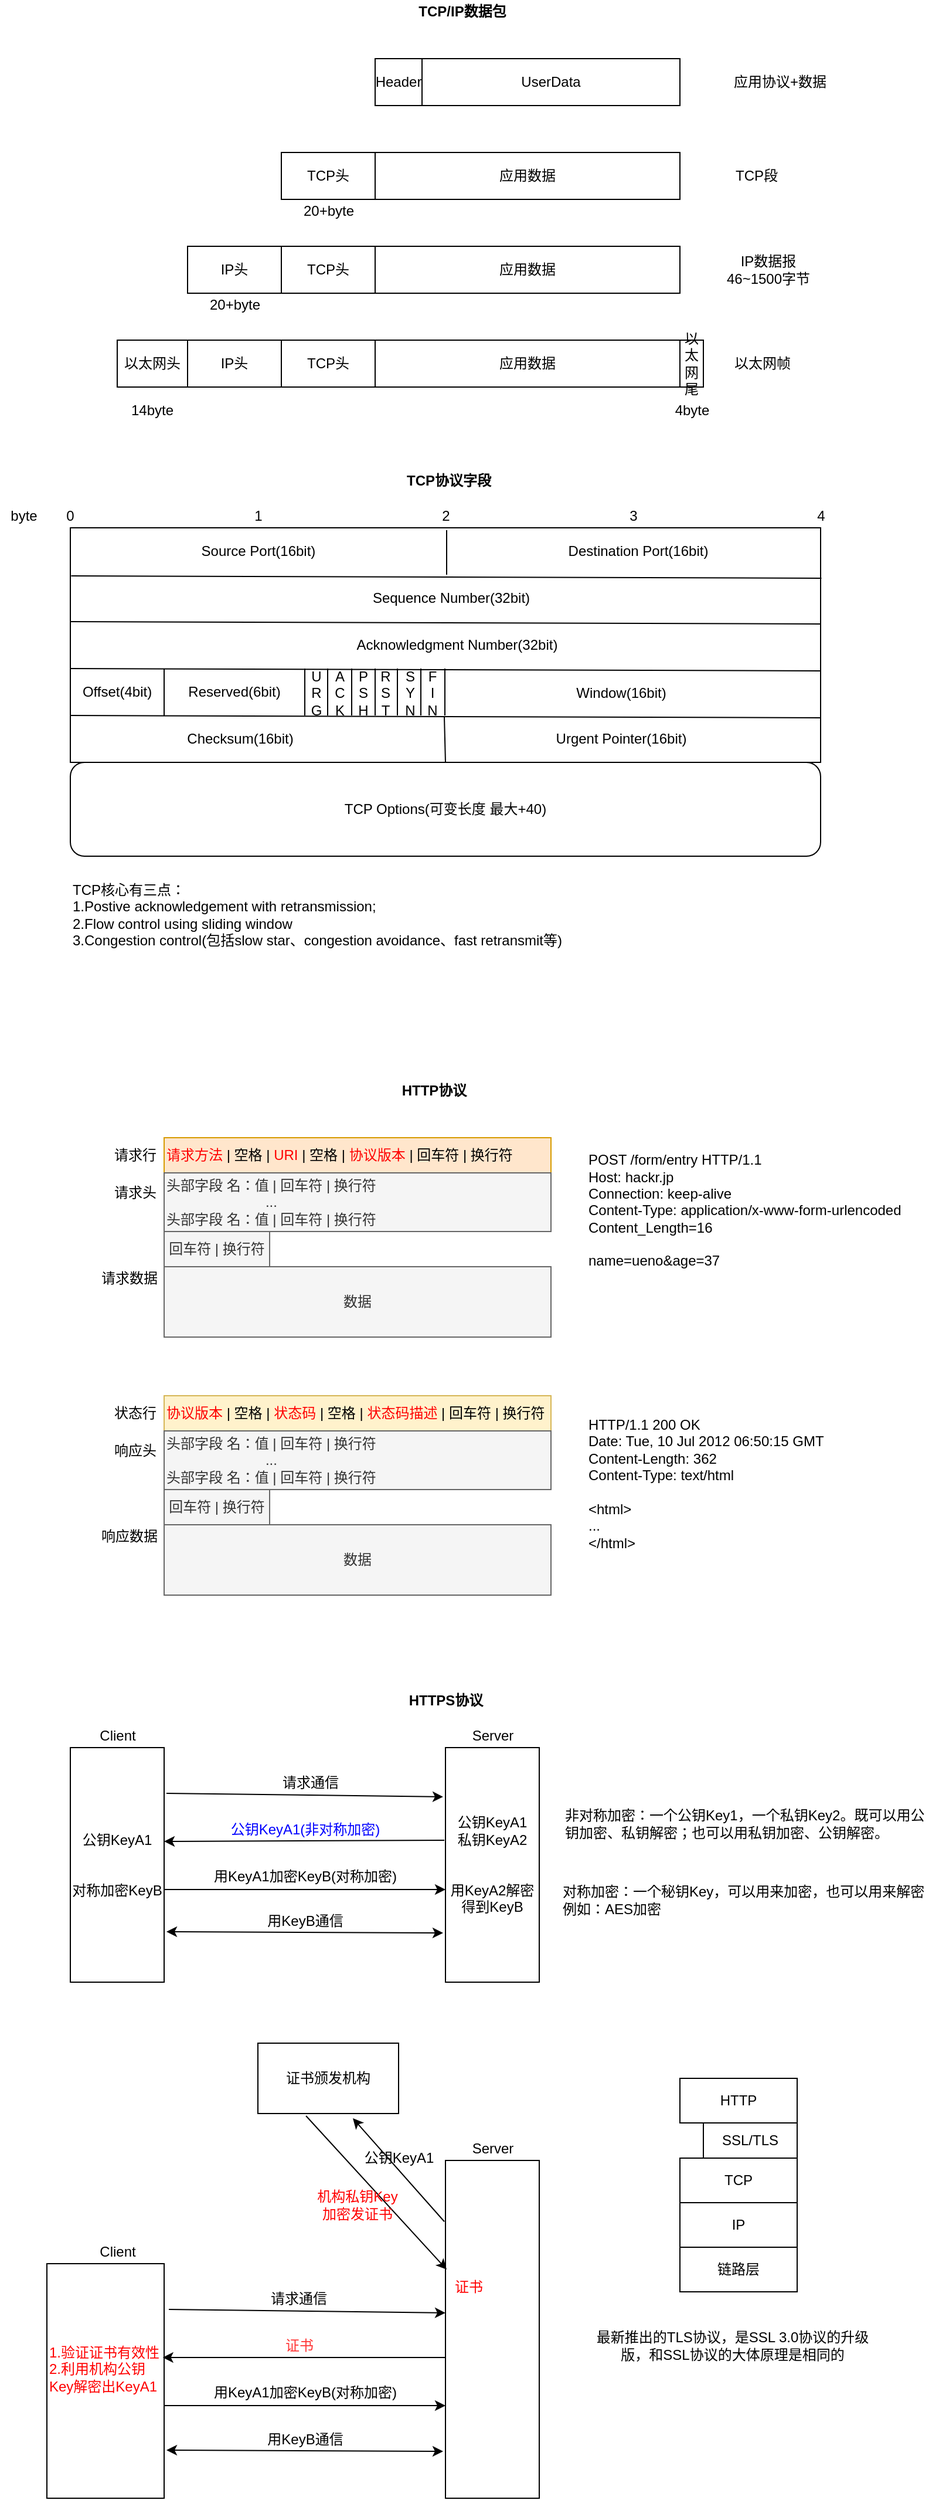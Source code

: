 <mxfile version="13.10.1" type="github">
  <diagram id="Xt9xidFTfuUBzC-xDNx0" name="第 1 页">
    <mxGraphModel dx="1422" dy="794" grid="1" gridSize="10" guides="1" tooltips="1" connect="1" arrows="1" fold="1" page="1" pageScale="1" pageWidth="827" pageHeight="1169" math="0" shadow="0">
      <root>
        <mxCell id="0" />
        <mxCell id="1" parent="0" />
        <mxCell id="f5RlpMbCLp7nDTK8K7TU-2" value="&lt;b&gt;TCP/IP数据包&lt;/b&gt;" style="text;html=1;align=center;verticalAlign=middle;resizable=0;points=[];autosize=1;" parent="1" vertex="1">
          <mxGeometry x="369" y="30" width="90" height="20" as="geometry" />
        </mxCell>
        <mxCell id="f5RlpMbCLp7nDTK8K7TU-3" value="UserData" style="rounded=0;whiteSpace=wrap;html=1;" parent="1" vertex="1">
          <mxGeometry x="380" y="80" width="220" height="40" as="geometry" />
        </mxCell>
        <mxCell id="f5RlpMbCLp7nDTK8K7TU-4" value="Header" style="rounded=0;whiteSpace=wrap;html=1;" parent="1" vertex="1">
          <mxGeometry x="340" y="80" width="40" height="40" as="geometry" />
        </mxCell>
        <mxCell id="f5RlpMbCLp7nDTK8K7TU-14" value="TCP头" style="rounded=0;whiteSpace=wrap;html=1;" parent="1" vertex="1">
          <mxGeometry x="260" y="320" width="80" height="40" as="geometry" />
        </mxCell>
        <mxCell id="f5RlpMbCLp7nDTK8K7TU-16" value="IP头" style="rounded=0;whiteSpace=wrap;html=1;" parent="1" vertex="1">
          <mxGeometry x="180" y="320" width="80" height="40" as="geometry" />
        </mxCell>
        <mxCell id="f5RlpMbCLp7nDTK8K7TU-20" value="以太网头" style="rounded=0;whiteSpace=wrap;html=1;" parent="1" vertex="1">
          <mxGeometry x="120" y="320" width="60" height="40" as="geometry" />
        </mxCell>
        <mxCell id="f5RlpMbCLp7nDTK8K7TU-21" value="以太网&lt;br&gt;尾" style="rounded=0;whiteSpace=wrap;html=1;" parent="1" vertex="1">
          <mxGeometry x="600" y="320" width="20" height="40" as="geometry" />
        </mxCell>
        <mxCell id="f5RlpMbCLp7nDTK8K7TU-23" value="应用数据" style="rounded=0;whiteSpace=wrap;html=1;" parent="1" vertex="1">
          <mxGeometry x="340" y="320" width="260" height="40" as="geometry" />
        </mxCell>
        <mxCell id="f5RlpMbCLp7nDTK8K7TU-24" value="14byte" style="text;html=1;strokeColor=none;fillColor=none;align=center;verticalAlign=middle;whiteSpace=wrap;rounded=0;" parent="1" vertex="1">
          <mxGeometry x="130" y="370" width="40" height="20" as="geometry" />
        </mxCell>
        <mxCell id="f5RlpMbCLp7nDTK8K7TU-25" value="20+byte" style="text;html=1;align=center;verticalAlign=middle;resizable=0;points=[];autosize=1;" parent="1" vertex="1">
          <mxGeometry x="190" y="280" width="60" height="20" as="geometry" />
        </mxCell>
        <mxCell id="f5RlpMbCLp7nDTK8K7TU-27" value="4byte" style="text;html=1;align=center;verticalAlign=middle;resizable=0;points=[];autosize=1;" parent="1" vertex="1">
          <mxGeometry x="590" y="370" width="40" height="20" as="geometry" />
        </mxCell>
        <mxCell id="f5RlpMbCLp7nDTK8K7TU-28" value="TCP头" style="rounded=0;whiteSpace=wrap;html=1;" parent="1" vertex="1">
          <mxGeometry x="260" y="240" width="80" height="40" as="geometry" />
        </mxCell>
        <mxCell id="f5RlpMbCLp7nDTK8K7TU-29" value="IP头" style="rounded=0;whiteSpace=wrap;html=1;" parent="1" vertex="1">
          <mxGeometry x="180" y="240" width="80" height="40" as="geometry" />
        </mxCell>
        <mxCell id="f5RlpMbCLp7nDTK8K7TU-32" value="应用数据" style="rounded=0;whiteSpace=wrap;html=1;" parent="1" vertex="1">
          <mxGeometry x="340" y="240" width="260" height="40" as="geometry" />
        </mxCell>
        <mxCell id="f5RlpMbCLp7nDTK8K7TU-37" value="以太网帧" style="text;html=1;align=center;verticalAlign=middle;resizable=0;points=[];autosize=1;" parent="1" vertex="1">
          <mxGeometry x="640" y="330" width="60" height="20" as="geometry" />
        </mxCell>
        <mxCell id="f5RlpMbCLp7nDTK8K7TU-38" value="IP数据报&lt;br&gt;46~1500字节" style="text;html=1;align=center;verticalAlign=middle;resizable=0;points=[];autosize=1;" parent="1" vertex="1">
          <mxGeometry x="630" y="245" width="90" height="30" as="geometry" />
        </mxCell>
        <mxCell id="f5RlpMbCLp7nDTK8K7TU-40" value="TCP头" style="rounded=0;whiteSpace=wrap;html=1;" parent="1" vertex="1">
          <mxGeometry x="260" y="160" width="80" height="40" as="geometry" />
        </mxCell>
        <mxCell id="f5RlpMbCLp7nDTK8K7TU-41" value="应用数据" style="rounded=0;whiteSpace=wrap;html=1;" parent="1" vertex="1">
          <mxGeometry x="340" y="160" width="260" height="40" as="geometry" />
        </mxCell>
        <mxCell id="f5RlpMbCLp7nDTK8K7TU-42" value="TCP段" style="text;html=1;align=center;verticalAlign=middle;resizable=0;points=[];autosize=1;" parent="1" vertex="1">
          <mxGeometry x="640" y="170" width="50" height="20" as="geometry" />
        </mxCell>
        <mxCell id="f5RlpMbCLp7nDTK8K7TU-43" value="应用协议+数据" style="text;html=1;align=center;verticalAlign=middle;resizable=0;points=[];autosize=1;" parent="1" vertex="1">
          <mxGeometry x="640" y="90" width="90" height="20" as="geometry" />
        </mxCell>
        <mxCell id="f5RlpMbCLp7nDTK8K7TU-44" value="20+byte" style="text;html=1;align=center;verticalAlign=middle;resizable=0;points=[];autosize=1;" parent="1" vertex="1">
          <mxGeometry x="270" y="200" width="60" height="20" as="geometry" />
        </mxCell>
        <mxCell id="f5RlpMbCLp7nDTK8K7TU-45" value="TCP协议字段" style="text;html=1;strokeColor=none;fillColor=none;align=center;verticalAlign=middle;whiteSpace=wrap;rounded=0;fontStyle=1" parent="1" vertex="1">
          <mxGeometry x="360" y="430" width="86" height="20" as="geometry" />
        </mxCell>
        <mxCell id="f5RlpMbCLp7nDTK8K7TU-46" value="" style="rounded=0;whiteSpace=wrap;html=1;" parent="1" vertex="1">
          <mxGeometry x="80" y="480" width="640" height="200" as="geometry" />
        </mxCell>
        <mxCell id="f5RlpMbCLp7nDTK8K7TU-47" value="0" style="text;html=1;strokeColor=none;fillColor=none;align=center;verticalAlign=middle;whiteSpace=wrap;rounded=0;" parent="1" vertex="1">
          <mxGeometry x="60" y="460" width="40" height="20" as="geometry" />
        </mxCell>
        <mxCell id="f5RlpMbCLp7nDTK8K7TU-48" value="1" style="text;html=1;align=center;verticalAlign=middle;resizable=0;points=[];autosize=1;" parent="1" vertex="1">
          <mxGeometry x="230" y="460" width="20" height="20" as="geometry" />
        </mxCell>
        <mxCell id="f5RlpMbCLp7nDTK8K7TU-49" value="byte" style="text;html=1;align=center;verticalAlign=middle;resizable=0;points=[];autosize=1;" parent="1" vertex="1">
          <mxGeometry x="20" y="460" width="40" height="20" as="geometry" />
        </mxCell>
        <mxCell id="f5RlpMbCLp7nDTK8K7TU-50" value="2" style="text;html=1;align=center;verticalAlign=middle;resizable=0;points=[];autosize=1;" parent="1" vertex="1">
          <mxGeometry x="390" y="460" width="20" height="20" as="geometry" />
        </mxCell>
        <mxCell id="f5RlpMbCLp7nDTK8K7TU-51" value="3" style="text;html=1;align=center;verticalAlign=middle;resizable=0;points=[];autosize=1;" parent="1" vertex="1">
          <mxGeometry x="550" y="460" width="20" height="20" as="geometry" />
        </mxCell>
        <mxCell id="f5RlpMbCLp7nDTK8K7TU-52" value="" style="endArrow=none;html=1;exitX=-0.002;exitY=0.205;exitDx=0;exitDy=0;exitPerimeter=0;entryX=0.998;entryY=0.215;entryDx=0;entryDy=0;entryPerimeter=0;" parent="1" edge="1">
          <mxGeometry width="50" height="50" relative="1" as="geometry">
            <mxPoint x="80.72" y="521" as="sourcePoint" />
            <mxPoint x="720.72" y="523" as="targetPoint" />
          </mxGeometry>
        </mxCell>
        <mxCell id="f5RlpMbCLp7nDTK8K7TU-53" value="" style="endArrow=none;html=1;exitX=-0.002;exitY=0.205;exitDx=0;exitDy=0;exitPerimeter=0;entryX=0.998;entryY=0.215;entryDx=0;entryDy=0;entryPerimeter=0;" parent="1" edge="1">
          <mxGeometry width="50" height="50" relative="1" as="geometry">
            <mxPoint x="80.0" y="560" as="sourcePoint" />
            <mxPoint x="720" y="562" as="targetPoint" />
          </mxGeometry>
        </mxCell>
        <mxCell id="f5RlpMbCLp7nDTK8K7TU-54" value="" style="endArrow=none;html=1;exitX=-0.002;exitY=0.205;exitDx=0;exitDy=0;exitPerimeter=0;entryX=0.998;entryY=0.215;entryDx=0;entryDy=0;entryPerimeter=0;" parent="1" edge="1">
          <mxGeometry width="50" height="50" relative="1" as="geometry">
            <mxPoint x="80" y="600" as="sourcePoint" />
            <mxPoint x="720" y="602" as="targetPoint" />
          </mxGeometry>
        </mxCell>
        <mxCell id="f5RlpMbCLp7nDTK8K7TU-55" value="" style="endArrow=none;html=1;exitX=-0.002;exitY=0.205;exitDx=0;exitDy=0;exitPerimeter=0;entryX=0.998;entryY=0.215;entryDx=0;entryDy=0;entryPerimeter=0;" parent="1" edge="1">
          <mxGeometry width="50" height="50" relative="1" as="geometry">
            <mxPoint x="80" y="640" as="sourcePoint" />
            <mxPoint x="720" y="642" as="targetPoint" />
          </mxGeometry>
        </mxCell>
        <mxCell id="f5RlpMbCLp7nDTK8K7TU-56" value="" style="endArrow=none;html=1;entryX=0.55;entryY=1.1;entryDx=0;entryDy=0;entryPerimeter=0;" parent="1" target="f5RlpMbCLp7nDTK8K7TU-50" edge="1">
          <mxGeometry width="50" height="50" relative="1" as="geometry">
            <mxPoint x="401" y="520" as="sourcePoint" />
            <mxPoint x="430" y="450" as="targetPoint" />
            <Array as="points">
              <mxPoint x="401" y="490" />
            </Array>
          </mxGeometry>
        </mxCell>
        <mxCell id="f5RlpMbCLp7nDTK8K7TU-57" value="4" style="text;html=1;align=center;verticalAlign=middle;resizable=0;points=[];autosize=1;" parent="1" vertex="1">
          <mxGeometry x="710" y="460" width="20" height="20" as="geometry" />
        </mxCell>
        <mxCell id="f5RlpMbCLp7nDTK8K7TU-58" value="Source Port(16bit)" style="text;html=1;strokeColor=none;fillColor=none;align=center;verticalAlign=middle;whiteSpace=wrap;rounded=0;" parent="1" vertex="1">
          <mxGeometry x="187.5" y="490" width="105" height="20" as="geometry" />
        </mxCell>
        <mxCell id="f5RlpMbCLp7nDTK8K7TU-59" value="Destination Port(16bit)" style="text;html=1;strokeColor=none;fillColor=none;align=center;verticalAlign=middle;whiteSpace=wrap;rounded=0;" parent="1" vertex="1">
          <mxGeometry x="497.5" y="490" width="132.5" height="20" as="geometry" />
        </mxCell>
        <mxCell id="f5RlpMbCLp7nDTK8K7TU-60" value="Sequence Number(32bit)" style="text;html=1;strokeColor=none;fillColor=none;align=center;verticalAlign=middle;whiteSpace=wrap;rounded=0;" parent="1" vertex="1">
          <mxGeometry x="330" y="530" width="150" height="20" as="geometry" />
        </mxCell>
        <mxCell id="f5RlpMbCLp7nDTK8K7TU-61" value="Acknowledgment Number(32bit)" style="text;html=1;strokeColor=none;fillColor=none;align=center;verticalAlign=middle;whiteSpace=wrap;rounded=0;" parent="1" vertex="1">
          <mxGeometry x="320" y="570" width="180" height="20" as="geometry" />
        </mxCell>
        <mxCell id="f5RlpMbCLp7nDTK8K7TU-62" value="" style="endArrow=none;html=1;" parent="1" edge="1">
          <mxGeometry width="50" height="50" relative="1" as="geometry">
            <mxPoint x="160" y="640" as="sourcePoint" />
            <mxPoint x="160" y="600" as="targetPoint" />
          </mxGeometry>
        </mxCell>
        <mxCell id="f5RlpMbCLp7nDTK8K7TU-63" value="Offset(4bit)" style="text;html=1;strokeColor=none;fillColor=none;align=center;verticalAlign=middle;whiteSpace=wrap;rounded=0;" parent="1" vertex="1">
          <mxGeometry x="100" y="610" width="40" height="20" as="geometry" />
        </mxCell>
        <mxCell id="f5RlpMbCLp7nDTK8K7TU-65" value="" style="endArrow=none;html=1;exitX=0.25;exitY=1;exitDx=0;exitDy=0;" parent="1" edge="1">
          <mxGeometry width="50" height="50" relative="1" as="geometry">
            <mxPoint x="280" y="640" as="sourcePoint" />
            <mxPoint x="280" y="600" as="targetPoint" />
          </mxGeometry>
        </mxCell>
        <mxCell id="f5RlpMbCLp7nDTK8K7TU-66" value="Reserved(6bit)" style="text;html=1;strokeColor=none;fillColor=none;align=center;verticalAlign=middle;whiteSpace=wrap;rounded=0;" parent="1" vertex="1">
          <mxGeometry x="180" y="610" width="80" height="20" as="geometry" />
        </mxCell>
        <mxCell id="f5RlpMbCLp7nDTK8K7TU-67" value="" style="endArrow=none;html=1;" parent="1" edge="1">
          <mxGeometry width="50" height="50" relative="1" as="geometry">
            <mxPoint x="399.5" y="640" as="sourcePoint" />
            <mxPoint x="399.5" y="600" as="targetPoint" />
          </mxGeometry>
        </mxCell>
        <mxCell id="f5RlpMbCLp7nDTK8K7TU-72" value="" style="endArrow=none;html=1;" parent="1" edge="1">
          <mxGeometry width="50" height="50" relative="1" as="geometry">
            <mxPoint x="340" y="640" as="sourcePoint" />
            <mxPoint x="340" y="600" as="targetPoint" />
          </mxGeometry>
        </mxCell>
        <mxCell id="f5RlpMbCLp7nDTK8K7TU-73" value="" style="endArrow=none;html=1;" parent="1" edge="1">
          <mxGeometry width="50" height="50" relative="1" as="geometry">
            <mxPoint x="320" y="640" as="sourcePoint" />
            <mxPoint x="320" y="600" as="targetPoint" />
          </mxGeometry>
        </mxCell>
        <mxCell id="f5RlpMbCLp7nDTK8K7TU-74" value="" style="endArrow=none;html=1;" parent="1" edge="1">
          <mxGeometry width="50" height="50" relative="1" as="geometry">
            <mxPoint x="299.5" y="640" as="sourcePoint" />
            <mxPoint x="299.5" y="600" as="targetPoint" />
          </mxGeometry>
        </mxCell>
        <mxCell id="f5RlpMbCLp7nDTK8K7TU-75" value="" style="endArrow=none;html=1;" parent="1" edge="1">
          <mxGeometry width="50" height="50" relative="1" as="geometry">
            <mxPoint x="359" y="640" as="sourcePoint" />
            <mxPoint x="359" y="600" as="targetPoint" />
          </mxGeometry>
        </mxCell>
        <mxCell id="f5RlpMbCLp7nDTK8K7TU-76" value="" style="endArrow=none;html=1;" parent="1" edge="1">
          <mxGeometry width="50" height="50" relative="1" as="geometry">
            <mxPoint x="379" y="640" as="sourcePoint" />
            <mxPoint x="379" y="600" as="targetPoint" />
          </mxGeometry>
        </mxCell>
        <mxCell id="f5RlpMbCLp7nDTK8K7TU-77" value="U&lt;br&gt;R&lt;br&gt;G" style="text;html=1;strokeColor=none;fillColor=none;align=center;verticalAlign=middle;whiteSpace=wrap;rounded=0;labelPosition=center;verticalLabelPosition=middle;horizontal=0;rotation=90;" parent="1" vertex="1">
          <mxGeometry x="270" y="611" width="40" height="20" as="geometry" />
        </mxCell>
        <mxCell id="f5RlpMbCLp7nDTK8K7TU-79" value="A&lt;br&gt;C&lt;br&gt;K" style="text;html=1;strokeColor=none;fillColor=none;align=center;verticalAlign=middle;whiteSpace=wrap;rounded=0;labelPosition=center;verticalLabelPosition=middle;horizontal=0;rotation=90;" parent="1" vertex="1">
          <mxGeometry x="290" y="611" width="40" height="20" as="geometry" />
        </mxCell>
        <mxCell id="f5RlpMbCLp7nDTK8K7TU-80" value="P&lt;br&gt;S&lt;br&gt;H" style="text;html=1;strokeColor=none;fillColor=none;align=center;verticalAlign=middle;whiteSpace=wrap;rounded=0;labelPosition=center;verticalLabelPosition=middle;horizontal=0;rotation=90;" parent="1" vertex="1">
          <mxGeometry x="310" y="611" width="40" height="20" as="geometry" />
        </mxCell>
        <mxCell id="f5RlpMbCLp7nDTK8K7TU-81" value="R&lt;br&gt;S&lt;br&gt;T" style="text;html=1;strokeColor=none;fillColor=none;align=center;verticalAlign=middle;whiteSpace=wrap;rounded=0;labelPosition=center;verticalLabelPosition=middle;horizontal=0;rotation=90;" parent="1" vertex="1">
          <mxGeometry x="329" y="611" width="40" height="20" as="geometry" />
        </mxCell>
        <mxCell id="f5RlpMbCLp7nDTK8K7TU-82" value="S&lt;br&gt;Y&lt;br&gt;N" style="text;html=1;strokeColor=none;fillColor=none;align=center;verticalAlign=middle;whiteSpace=wrap;rounded=0;labelPosition=center;verticalLabelPosition=middle;horizontal=0;rotation=90;" parent="1" vertex="1">
          <mxGeometry x="350" y="611" width="40" height="20" as="geometry" />
        </mxCell>
        <mxCell id="f5RlpMbCLp7nDTK8K7TU-83" value="F&lt;br&gt;I&lt;br&gt;N" style="text;html=1;strokeColor=none;fillColor=none;align=center;verticalAlign=middle;whiteSpace=wrap;rounded=0;labelPosition=center;verticalLabelPosition=middle;horizontal=0;rotation=90;" parent="1" vertex="1">
          <mxGeometry x="369" y="611" width="40" height="20" as="geometry" />
        </mxCell>
        <mxCell id="f5RlpMbCLp7nDTK8K7TU-84" value="Window(16bit)" style="text;html=1;strokeColor=none;fillColor=none;align=center;verticalAlign=middle;whiteSpace=wrap;rounded=0;" parent="1" vertex="1">
          <mxGeometry x="530" y="611" width="40" height="20" as="geometry" />
        </mxCell>
        <mxCell id="f5RlpMbCLp7nDTK8K7TU-85" value="" style="endArrow=none;html=1;exitX=0.5;exitY=1;exitDx=0;exitDy=0;entryX=1;entryY=0;entryDx=0;entryDy=0;" parent="1" source="f5RlpMbCLp7nDTK8K7TU-46" target="f5RlpMbCLp7nDTK8K7TU-83" edge="1">
          <mxGeometry width="50" height="50" relative="1" as="geometry">
            <mxPoint x="370" y="530" as="sourcePoint" />
            <mxPoint x="420" y="480" as="targetPoint" />
          </mxGeometry>
        </mxCell>
        <mxCell id="f5RlpMbCLp7nDTK8K7TU-86" value="Checksum(16bit)" style="text;html=1;strokeColor=none;fillColor=none;align=center;verticalAlign=middle;whiteSpace=wrap;rounded=0;" parent="1" vertex="1">
          <mxGeometry x="205" y="650" width="40" height="20" as="geometry" />
        </mxCell>
        <mxCell id="f5RlpMbCLp7nDTK8K7TU-87" value="Urgent Pointer(16bit)" style="text;html=1;strokeColor=none;fillColor=none;align=center;verticalAlign=middle;whiteSpace=wrap;rounded=0;" parent="1" vertex="1">
          <mxGeometry x="460" y="650" width="180" height="20" as="geometry" />
        </mxCell>
        <mxCell id="f5RlpMbCLp7nDTK8K7TU-88" value="TCP Options(可变长度 最大+40)" style="rounded=1;whiteSpace=wrap;html=1;" parent="1" vertex="1">
          <mxGeometry x="80" y="680" width="640" height="80" as="geometry" />
        </mxCell>
        <mxCell id="5uUBZNAHBMfYTh1UcovI-1" value="TCP核心有三点：&lt;br&gt;1.Postive acknowledgement with retransmission;&lt;br&gt;2.Flow control using sliding window&lt;br&gt;3.Congestion control(包括slow star、congestion avoidance、fast retransmit等)" style="text;html=1;align=left;verticalAlign=middle;resizable=0;points=[];autosize=1;" parent="1" vertex="1">
          <mxGeometry x="80" y="780" width="430" height="60" as="geometry" />
        </mxCell>
        <mxCell id="OU787CpGufShT57sqAW3-1" value="&lt;b&gt;HTTP协议&lt;/b&gt;" style="text;html=1;align=center;verticalAlign=middle;resizable=0;points=[];autosize=1;" parent="1" vertex="1">
          <mxGeometry x="355" y="950" width="70" height="20" as="geometry" />
        </mxCell>
        <mxCell id="OU787CpGufShT57sqAW3-2" value="&lt;font color=&quot;#ff0000&quot;&gt;请求方法&lt;/font&gt; | 空格 | &lt;font color=&quot;#ff0000&quot;&gt;URI&lt;/font&gt; | 空格 | &lt;font color=&quot;#ff0000&quot;&gt;协议版本&lt;/font&gt; | 回车符 | 换行符" style="rounded=0;whiteSpace=wrap;html=1;align=left;fillColor=#ffe6cc;strokeColor=#d79b00;" parent="1" vertex="1">
          <mxGeometry x="160" y="1000" width="330" height="30" as="geometry" />
        </mxCell>
        <mxCell id="OU787CpGufShT57sqAW3-3" value="请求行" style="text;html=1;align=center;verticalAlign=middle;resizable=0;points=[];autosize=1;" parent="1" vertex="1">
          <mxGeometry x="110" y="1005" width="50" height="20" as="geometry" />
        </mxCell>
        <mxCell id="OU787CpGufShT57sqAW3-4" value="请求头" style="text;html=1;align=center;verticalAlign=middle;resizable=0;points=[];autosize=1;" parent="1" vertex="1">
          <mxGeometry x="110" y="1037" width="50" height="20" as="geometry" />
        </mxCell>
        <mxCell id="OU787CpGufShT57sqAW3-5" value="&lt;div style=&quot;text-align: center&quot;&gt;&lt;span&gt;头部字段 名：值 | 回车符 | 换行符&lt;/span&gt;&lt;/div&gt;&lt;div style=&quot;text-align: center&quot;&gt;&lt;span&gt;...&lt;/span&gt;&lt;/div&gt;&lt;div style=&quot;text-align: center&quot;&gt;头部字段 名：值 | 回车符 | 换行符&lt;br&gt;&lt;/div&gt;" style="rounded=0;whiteSpace=wrap;html=1;align=left;fillColor=#f5f5f5;strokeColor=#666666;fontColor=#333333;" parent="1" vertex="1">
          <mxGeometry x="160" y="1030" width="330" height="50" as="geometry" />
        </mxCell>
        <mxCell id="OU787CpGufShT57sqAW3-6" value="回车符 | 换行符" style="rounded=0;whiteSpace=wrap;html=1;fillColor=#f5f5f5;strokeColor=#666666;fontColor=#333333;" parent="1" vertex="1">
          <mxGeometry x="160" y="1080" width="90" height="30" as="geometry" />
        </mxCell>
        <mxCell id="OU787CpGufShT57sqAW3-7" value="数据" style="rounded=0;whiteSpace=wrap;html=1;fillColor=#f5f5f5;strokeColor=#666666;fontColor=#333333;" parent="1" vertex="1">
          <mxGeometry x="160" y="1110" width="330" height="60" as="geometry" />
        </mxCell>
        <mxCell id="OU787CpGufShT57sqAW3-10" value="请求数据" style="text;html=1;align=center;verticalAlign=middle;resizable=0;points=[];autosize=1;" parent="1" vertex="1">
          <mxGeometry x="100" y="1110" width="60" height="20" as="geometry" />
        </mxCell>
        <mxCell id="OU787CpGufShT57sqAW3-11" value="POST /form/entry HTTP/1.1&lt;br&gt;Host: hackr.jp&lt;br&gt;Connection: keep-alive&lt;br&gt;Content-Type: application/x-www-form-urlencoded&lt;br&gt;Content_Length=16&lt;br&gt;&lt;br&gt;name=ueno&amp;amp;age=37" style="text;html=1;strokeColor=none;fillColor=none;align=left;verticalAlign=middle;whiteSpace=wrap;rounded=0;" parent="1" vertex="1">
          <mxGeometry x="520" y="977" width="300" height="170" as="geometry" />
        </mxCell>
        <mxCell id="OU787CpGufShT57sqAW3-12" value="&lt;font color=&quot;#ff0000&quot;&gt;协议版本&lt;/font&gt; | 空格 | &lt;font color=&quot;#ff0000&quot;&gt;状态码&lt;/font&gt; | 空格 | &lt;font color=&quot;#ff0000&quot;&gt;状态码描述&lt;/font&gt; | 回车符 | 换行符" style="rounded=0;whiteSpace=wrap;html=1;align=left;fillColor=#fff2cc;strokeColor=#d6b656;" parent="1" vertex="1">
          <mxGeometry x="160" y="1220" width="330" height="30" as="geometry" />
        </mxCell>
        <mxCell id="OU787CpGufShT57sqAW3-13" value="状态行" style="text;html=1;align=center;verticalAlign=middle;resizable=0;points=[];autosize=1;" parent="1" vertex="1">
          <mxGeometry x="110" y="1225" width="50" height="20" as="geometry" />
        </mxCell>
        <mxCell id="OU787CpGufShT57sqAW3-14" value="响应头" style="text;html=1;align=center;verticalAlign=middle;resizable=0;points=[];autosize=1;" parent="1" vertex="1">
          <mxGeometry x="110" y="1257" width="50" height="20" as="geometry" />
        </mxCell>
        <mxCell id="OU787CpGufShT57sqAW3-15" value="&lt;div style=&quot;text-align: center&quot;&gt;&lt;span&gt;头部字段 名：值 | 回车符 | 换行符&lt;/span&gt;&lt;/div&gt;&lt;div style=&quot;text-align: center&quot;&gt;&lt;span&gt;...&lt;/span&gt;&lt;/div&gt;&lt;div style=&quot;text-align: center&quot;&gt;头部字段 名：值 | 回车符 | 换行符&lt;br&gt;&lt;/div&gt;" style="rounded=0;whiteSpace=wrap;html=1;align=left;fillColor=#f5f5f5;strokeColor=#666666;fontColor=#333333;" parent="1" vertex="1">
          <mxGeometry x="160" y="1250" width="330" height="50" as="geometry" />
        </mxCell>
        <mxCell id="OU787CpGufShT57sqAW3-16" value="回车符 | 换行符" style="rounded=0;whiteSpace=wrap;html=1;fillColor=#f5f5f5;strokeColor=#666666;fontColor=#333333;" parent="1" vertex="1">
          <mxGeometry x="160" y="1300" width="90" height="30" as="geometry" />
        </mxCell>
        <mxCell id="OU787CpGufShT57sqAW3-17" value="数据" style="rounded=0;whiteSpace=wrap;html=1;fillColor=#f5f5f5;strokeColor=#666666;fontColor=#333333;" parent="1" vertex="1">
          <mxGeometry x="160" y="1330" width="330" height="60" as="geometry" />
        </mxCell>
        <mxCell id="OU787CpGufShT57sqAW3-18" value="响应数据" style="text;html=1;align=center;verticalAlign=middle;resizable=0;points=[];autosize=1;" parent="1" vertex="1">
          <mxGeometry x="100" y="1330" width="60" height="20" as="geometry" />
        </mxCell>
        <mxCell id="OU787CpGufShT57sqAW3-19" value="HTTP/1.1 200 OK&lt;br&gt;Date: Tue, 10 Jul 2012 06:50:15 GMT&lt;br&gt;Content-Length: 362&lt;br&gt;Content-Type: text/html&lt;br&gt;&lt;br&gt;&amp;lt;html&amp;gt;&lt;br&gt;...&lt;br&gt;&amp;lt;/html&amp;gt;" style="text;html=1;strokeColor=none;fillColor=none;align=left;verticalAlign=middle;whiteSpace=wrap;rounded=0;" parent="1" vertex="1">
          <mxGeometry x="520" y="1210" width="300" height="170" as="geometry" />
        </mxCell>
        <mxCell id="SFkeahgh9NaGpD96TDWq-1" value="&lt;b&gt;HTTPS协议&lt;/b&gt;" style="text;html=1;align=center;verticalAlign=middle;resizable=0;points=[];autosize=1;" vertex="1" parent="1">
          <mxGeometry x="360" y="1470" width="80" height="20" as="geometry" />
        </mxCell>
        <mxCell id="SFkeahgh9NaGpD96TDWq-3" value="公钥KeyA1&lt;br&gt;&lt;br&gt;&lt;br&gt;对称加密KeyB" style="rounded=0;whiteSpace=wrap;html=1;" vertex="1" parent="1">
          <mxGeometry x="80" y="1520" width="80" height="200" as="geometry" />
        </mxCell>
        <mxCell id="SFkeahgh9NaGpD96TDWq-4" value="&lt;div&gt;&lt;/div&gt;公钥KeyA1&lt;br&gt;私钥KeyA2&lt;br&gt;&lt;br&gt;&lt;br&gt;用KeyA2解密得到KeyB" style="rounded=0;whiteSpace=wrap;html=1;" vertex="1" parent="1">
          <mxGeometry x="400" y="1520" width="80" height="200" as="geometry" />
        </mxCell>
        <mxCell id="SFkeahgh9NaGpD96TDWq-5" value="" style="endArrow=classic;html=1;exitX=1.025;exitY=0.195;exitDx=0;exitDy=0;exitPerimeter=0;entryX=-0.025;entryY=0.21;entryDx=0;entryDy=0;entryPerimeter=0;" edge="1" parent="1" source="SFkeahgh9NaGpD96TDWq-3" target="SFkeahgh9NaGpD96TDWq-4">
          <mxGeometry width="50" height="50" relative="1" as="geometry">
            <mxPoint x="390" y="1830" as="sourcePoint" />
            <mxPoint x="440" y="1780" as="targetPoint" />
          </mxGeometry>
        </mxCell>
        <mxCell id="SFkeahgh9NaGpD96TDWq-6" value="请求通信" style="text;html=1;strokeColor=none;fillColor=none;align=center;verticalAlign=middle;whiteSpace=wrap;rounded=0;" vertex="1" parent="1">
          <mxGeometry x="260" y="1540" width="50" height="20" as="geometry" />
        </mxCell>
        <mxCell id="SFkeahgh9NaGpD96TDWq-7" value="" style="endArrow=classic;html=1;entryX=1;entryY=0.4;entryDx=0;entryDy=0;entryPerimeter=0;exitX=-0.012;exitY=0.395;exitDx=0;exitDy=0;exitPerimeter=0;" edge="1" parent="1" source="SFkeahgh9NaGpD96TDWq-4" target="SFkeahgh9NaGpD96TDWq-3">
          <mxGeometry width="50" height="50" relative="1" as="geometry">
            <mxPoint x="270" y="1820" as="sourcePoint" />
            <mxPoint x="320" y="1770" as="targetPoint" />
          </mxGeometry>
        </mxCell>
        <mxCell id="SFkeahgh9NaGpD96TDWq-8" value="公钥KeyA1(非对称加密)" style="text;html=1;align=center;verticalAlign=middle;resizable=0;points=[];autosize=1;fontColor=#0000FF;" vertex="1" parent="1">
          <mxGeometry x="210" y="1580" width="140" height="20" as="geometry" />
        </mxCell>
        <mxCell id="SFkeahgh9NaGpD96TDWq-9" value="" style="endArrow=classic;html=1;entryX=0;entryY=0.605;entryDx=0;entryDy=0;entryPerimeter=0;" edge="1" parent="1" target="SFkeahgh9NaGpD96TDWq-4">
          <mxGeometry width="50" height="50" relative="1" as="geometry">
            <mxPoint x="160" y="1641" as="sourcePoint" />
            <mxPoint x="320" y="1760" as="targetPoint" />
          </mxGeometry>
        </mxCell>
        <mxCell id="SFkeahgh9NaGpD96TDWq-10" value="用KeyA1加密KeyB(对称加密)" style="text;html=1;align=center;verticalAlign=middle;resizable=0;points=[];autosize=1;" vertex="1" parent="1">
          <mxGeometry x="195" y="1620" width="170" height="20" as="geometry" />
        </mxCell>
        <mxCell id="SFkeahgh9NaGpD96TDWq-11" value="" style="endArrow=classic;startArrow=classic;html=1;exitX=1.025;exitY=0.785;exitDx=0;exitDy=0;exitPerimeter=0;entryX=-0.025;entryY=0.79;entryDx=0;entryDy=0;entryPerimeter=0;" edge="1" parent="1" source="SFkeahgh9NaGpD96TDWq-3" target="SFkeahgh9NaGpD96TDWq-4">
          <mxGeometry width="50" height="50" relative="1" as="geometry">
            <mxPoint x="270" y="1800" as="sourcePoint" />
            <mxPoint x="320" y="1750" as="targetPoint" />
          </mxGeometry>
        </mxCell>
        <mxCell id="SFkeahgh9NaGpD96TDWq-12" value="用KeyB通信" style="text;html=1;align=center;verticalAlign=middle;resizable=0;points=[];autosize=1;" vertex="1" parent="1">
          <mxGeometry x="240" y="1658" width="80" height="20" as="geometry" />
        </mxCell>
        <mxCell id="SFkeahgh9NaGpD96TDWq-13" value="Client" style="text;html=1;align=center;verticalAlign=middle;resizable=0;points=[];autosize=1;" vertex="1" parent="1">
          <mxGeometry x="95" y="1500" width="50" height="20" as="geometry" />
        </mxCell>
        <mxCell id="SFkeahgh9NaGpD96TDWq-14" value="Server" style="text;html=1;align=center;verticalAlign=middle;resizable=0;points=[];autosize=1;" vertex="1" parent="1">
          <mxGeometry x="415" y="1500" width="50" height="20" as="geometry" />
        </mxCell>
        <mxCell id="SFkeahgh9NaGpD96TDWq-15" value="对称加密：一个秘钥Key，可以用来加密，也可以用来解密&lt;br&gt;例如：AES加密" style="text;html=1;strokeColor=none;fillColor=none;align=left;verticalAlign=middle;whiteSpace=wrap;rounded=0;" vertex="1" parent="1">
          <mxGeometry x="497.5" y="1640" width="320" height="20" as="geometry" />
        </mxCell>
        <mxCell id="SFkeahgh9NaGpD96TDWq-16" value="非对称加密：一个公钥Key1，一个私钥Key2。既可以用公钥加密、私钥解密；也可以用私钥加密、公钥解密。" style="text;html=1;strokeColor=none;fillColor=none;align=left;verticalAlign=middle;whiteSpace=wrap;rounded=0;" vertex="1" parent="1">
          <mxGeometry x="500" y="1560" width="320" height="50" as="geometry" />
        </mxCell>
        <mxCell id="SFkeahgh9NaGpD96TDWq-17" value="证书颁发机构" style="rounded=0;whiteSpace=wrap;html=1;align=center;" vertex="1" parent="1">
          <mxGeometry x="240" y="1772" width="120" height="60" as="geometry" />
        </mxCell>
        <mxCell id="SFkeahgh9NaGpD96TDWq-18" value="Server" style="text;html=1;align=center;verticalAlign=middle;resizable=0;points=[];autosize=1;" vertex="1" parent="1">
          <mxGeometry x="415" y="1852" width="50" height="20" as="geometry" />
        </mxCell>
        <mxCell id="SFkeahgh9NaGpD96TDWq-19" value="&lt;div&gt;&lt;/div&gt;" style="rounded=0;whiteSpace=wrap;html=1;" vertex="1" parent="1">
          <mxGeometry x="400" y="1872" width="80" height="288" as="geometry" />
        </mxCell>
        <mxCell id="SFkeahgh9NaGpD96TDWq-20" value="" style="endArrow=classic;html=1;exitX=-0.012;exitY=0.181;exitDx=0;exitDy=0;entryX=0.675;entryY=1.067;entryDx=0;entryDy=0;entryPerimeter=0;exitPerimeter=0;" edge="1" parent="1" source="SFkeahgh9NaGpD96TDWq-19" target="SFkeahgh9NaGpD96TDWq-17">
          <mxGeometry width="50" height="50" relative="1" as="geometry">
            <mxPoint x="390" y="1860" as="sourcePoint" />
            <mxPoint x="440" y="1810" as="targetPoint" />
          </mxGeometry>
        </mxCell>
        <mxCell id="SFkeahgh9NaGpD96TDWq-21" value="公钥KeyA1" style="text;html=1;align=center;verticalAlign=middle;resizable=0;points=[];autosize=1;" vertex="1" parent="1">
          <mxGeometry x="325" y="1860" width="70" height="20" as="geometry" />
        </mxCell>
        <mxCell id="SFkeahgh9NaGpD96TDWq-22" value="" style="endArrow=classic;html=1;exitX=0.342;exitY=1.033;exitDx=0;exitDy=0;exitPerimeter=0;entryX=0.013;entryY=0.323;entryDx=0;entryDy=0;entryPerimeter=0;" edge="1" parent="1" source="SFkeahgh9NaGpD96TDWq-17" target="SFkeahgh9NaGpD96TDWq-19">
          <mxGeometry width="50" height="50" relative="1" as="geometry">
            <mxPoint x="390" y="1860" as="sourcePoint" />
            <mxPoint x="440" y="1810" as="targetPoint" />
          </mxGeometry>
        </mxCell>
        <mxCell id="SFkeahgh9NaGpD96TDWq-23" value="机构私钥Key加密发证书" style="text;html=1;strokeColor=none;fillColor=none;align=center;verticalAlign=middle;whiteSpace=wrap;rounded=0;fontColor=#FF0000;" vertex="1" parent="1">
          <mxGeometry x="285" y="1900" width="80" height="20" as="geometry" />
        </mxCell>
        <mxCell id="SFkeahgh9NaGpD96TDWq-26" value="Client" style="text;html=1;align=center;verticalAlign=middle;resizable=0;points=[];autosize=1;" vertex="1" parent="1">
          <mxGeometry x="95" y="1940" width="50" height="20" as="geometry" />
        </mxCell>
        <mxCell id="SFkeahgh9NaGpD96TDWq-27" value="" style="rounded=0;whiteSpace=wrap;html=1;" vertex="1" parent="1">
          <mxGeometry x="60" y="1960" width="100" height="200" as="geometry" />
        </mxCell>
        <mxCell id="SFkeahgh9NaGpD96TDWq-28" value="请求通信" style="text;html=1;strokeColor=none;fillColor=none;align=center;verticalAlign=middle;whiteSpace=wrap;rounded=0;" vertex="1" parent="1">
          <mxGeometry x="250" y="1980" width="50" height="20" as="geometry" />
        </mxCell>
        <mxCell id="SFkeahgh9NaGpD96TDWq-29" value="" style="endArrow=classic;html=1;exitX=1.025;exitY=0.195;exitDx=0;exitDy=0;exitPerimeter=0;entryX=-0.025;entryY=0.21;entryDx=0;entryDy=0;entryPerimeter=0;" edge="1" parent="1">
          <mxGeometry width="50" height="50" relative="1" as="geometry">
            <mxPoint x="164" y="1999" as="sourcePoint" />
            <mxPoint x="400" y="2002" as="targetPoint" />
          </mxGeometry>
        </mxCell>
        <mxCell id="SFkeahgh9NaGpD96TDWq-31" value="" style="endArrow=classic;html=1;entryX=0.988;entryY=0.4;entryDx=0;entryDy=0;entryPerimeter=0;" edge="1" parent="1" target="SFkeahgh9NaGpD96TDWq-27">
          <mxGeometry width="50" height="50" relative="1" as="geometry">
            <mxPoint x="400" y="2040" as="sourcePoint" />
            <mxPoint x="440" y="1890" as="targetPoint" />
          </mxGeometry>
        </mxCell>
        <mxCell id="SFkeahgh9NaGpD96TDWq-32" value="证书" style="text;html=1;align=center;verticalAlign=middle;resizable=0;points=[];autosize=1;fontColor=#FF3333;" vertex="1" parent="1">
          <mxGeometry x="255" y="2020" width="40" height="20" as="geometry" />
        </mxCell>
        <mxCell id="SFkeahgh9NaGpD96TDWq-34" value="1.验证证书有效性&lt;br&gt;2.利用机构公钥Key解密出KeyA1" style="text;html=1;strokeColor=none;fillColor=none;align=left;verticalAlign=middle;whiteSpace=wrap;rounded=0;fontColor=#FF0000;" vertex="1" parent="1">
          <mxGeometry x="60" y="2040" width="100" height="20" as="geometry" />
        </mxCell>
        <mxCell id="SFkeahgh9NaGpD96TDWq-36" value="" style="endArrow=classic;html=1;entryX=0;entryY=0.605;entryDx=0;entryDy=0;entryPerimeter=0;" edge="1" parent="1">
          <mxGeometry width="50" height="50" relative="1" as="geometry">
            <mxPoint x="160" y="2081" as="sourcePoint" />
            <mxPoint x="400" y="2081" as="targetPoint" />
          </mxGeometry>
        </mxCell>
        <mxCell id="SFkeahgh9NaGpD96TDWq-37" value="用KeyA1加密KeyB(对称加密)" style="text;html=1;align=center;verticalAlign=middle;resizable=0;points=[];autosize=1;" vertex="1" parent="1">
          <mxGeometry x="195" y="2060" width="170" height="20" as="geometry" />
        </mxCell>
        <mxCell id="SFkeahgh9NaGpD96TDWq-38" value="" style="endArrow=classic;startArrow=classic;html=1;exitX=1.025;exitY=0.785;exitDx=0;exitDy=0;exitPerimeter=0;entryX=-0.025;entryY=0.79;entryDx=0;entryDy=0;entryPerimeter=0;" edge="1" parent="1">
          <mxGeometry width="50" height="50" relative="1" as="geometry">
            <mxPoint x="162" y="2119" as="sourcePoint" />
            <mxPoint x="398" y="2120" as="targetPoint" />
          </mxGeometry>
        </mxCell>
        <mxCell id="SFkeahgh9NaGpD96TDWq-39" value="用KeyB通信" style="text;html=1;align=center;verticalAlign=middle;resizable=0;points=[];autosize=1;" vertex="1" parent="1">
          <mxGeometry x="240" y="2100" width="80" height="20" as="geometry" />
        </mxCell>
        <mxCell id="SFkeahgh9NaGpD96TDWq-40" value="证书" style="text;html=1;strokeColor=none;fillColor=none;align=center;verticalAlign=middle;whiteSpace=wrap;rounded=0;fontColor=#FF0000;" vertex="1" parent="1">
          <mxGeometry x="400" y="1970" width="40" height="20" as="geometry" />
        </mxCell>
        <mxCell id="SFkeahgh9NaGpD96TDWq-41" value="&lt;font color=&quot;#000000&quot;&gt;HTTP&lt;/font&gt;" style="rounded=0;whiteSpace=wrap;html=1;fontColor=#FF0000;align=center;" vertex="1" parent="1">
          <mxGeometry x="600" y="1802" width="100" height="38" as="geometry" />
        </mxCell>
        <mxCell id="SFkeahgh9NaGpD96TDWq-42" value="&lt;font color=&quot;#000000&quot;&gt;TCP&lt;/font&gt;" style="rounded=0;whiteSpace=wrap;html=1;fontColor=#FF0000;align=center;" vertex="1" parent="1">
          <mxGeometry x="600" y="1870" width="100" height="38" as="geometry" />
        </mxCell>
        <mxCell id="SFkeahgh9NaGpD96TDWq-43" value="&lt;font color=&quot;#000000&quot;&gt;IP&lt;/font&gt;" style="rounded=0;whiteSpace=wrap;html=1;fontColor=#FF0000;align=center;" vertex="1" parent="1">
          <mxGeometry x="600" y="1908" width="100" height="38" as="geometry" />
        </mxCell>
        <mxCell id="SFkeahgh9NaGpD96TDWq-44" value="&lt;font color=&quot;#000000&quot;&gt;链路层&lt;/font&gt;" style="rounded=0;whiteSpace=wrap;html=1;fontColor=#FF0000;align=center;" vertex="1" parent="1">
          <mxGeometry x="600" y="1946" width="100" height="38" as="geometry" />
        </mxCell>
        <mxCell id="SFkeahgh9NaGpD96TDWq-45" value="&lt;font color=&quot;#000000&quot;&gt;SSL/TLS&lt;/font&gt;" style="rounded=0;whiteSpace=wrap;html=1;fontColor=#FF0000;align=center;" vertex="1" parent="1">
          <mxGeometry x="620" y="1840" width="80" height="30" as="geometry" />
        </mxCell>
        <mxCell id="SFkeahgh9NaGpD96TDWq-47" value="最新推出的TLS协议，是SSL 3.0协议的升级版，和SSL协议的大体原理是相同的" style="text;html=1;strokeColor=none;fillColor=none;align=center;verticalAlign=middle;whiteSpace=wrap;rounded=0;" vertex="1" parent="1">
          <mxGeometry x="520" y="2000" width="250" height="60" as="geometry" />
        </mxCell>
      </root>
    </mxGraphModel>
  </diagram>
</mxfile>
